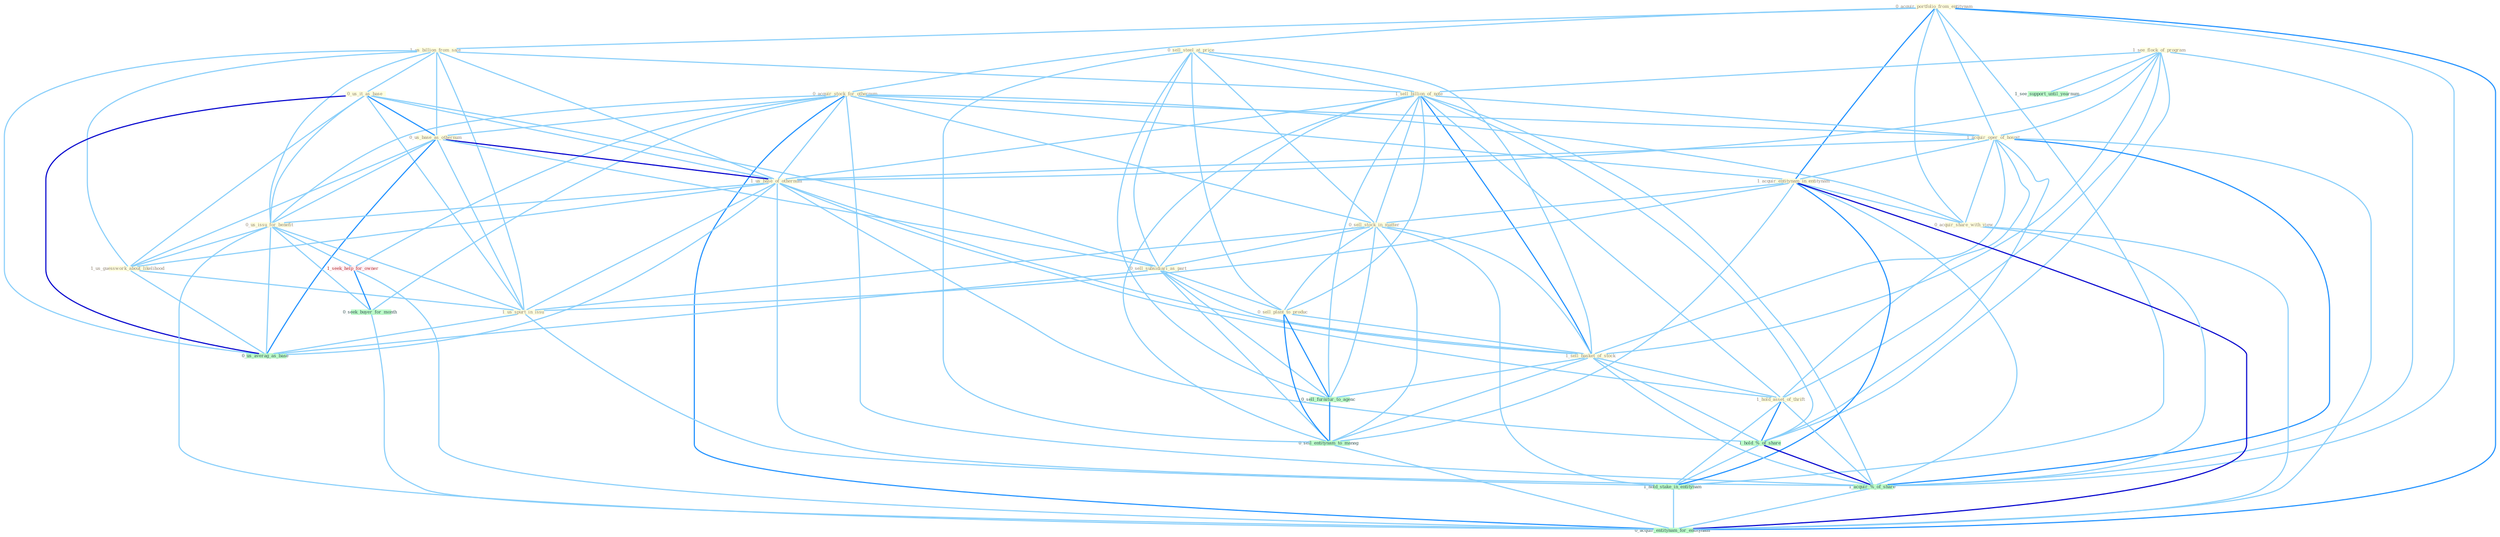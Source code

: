 Graph G{ 
    node
    [shape=polygon,style=filled,width=.5,height=.06,color="#BDFCC9",fixedsize=true,fontsize=4,
    fontcolor="#2f4f4f"];
    {node
    [color="#ffffe0", fontcolor="#8b7d6b"] "0_acquir_portfolio_from_entitynam " "1_us_billion_from_sale " "1_see_flock_of_program " "0_sell_steel_at_price " "1_sell_billion_of_note " "0_acquir_stock_for_othernum " "0_us_it_as_base " "0_us_base_as_othernum " "1_acquir_oper_of_hospit " "1_us_base_of_othernum " "1_acquir_entitynam_in_entitynam " "0_sell_stock_in_matter " "0_sell_subsidiari_as_part " "0_us_issu_for_benefit " "1_us_guesswork_about_likelihood " "0_sell_plant_to_produc " "1_sell_basket_of_stock " "1_hold_asset_of_thrift " "1_us_spurt_in_issu " "0_acquir_share_with_view "}
{node [color="#fff0f5", fontcolor="#b22222"] "1_seek_help_for_owner "}
edge [color="#B0E2FF"];

	"0_acquir_portfolio_from_entitynam " -- "1_us_billion_from_sale " [w="1", color="#87cefa" ];
	"0_acquir_portfolio_from_entitynam " -- "0_acquir_stock_for_othernum " [w="1", color="#87cefa" ];
	"0_acquir_portfolio_from_entitynam " -- "1_acquir_oper_of_hospit " [w="1", color="#87cefa" ];
	"0_acquir_portfolio_from_entitynam " -- "1_acquir_entitynam_in_entitynam " [w="2", color="#1e90ff" , len=0.8];
	"0_acquir_portfolio_from_entitynam " -- "0_acquir_share_with_view " [w="1", color="#87cefa" ];
	"0_acquir_portfolio_from_entitynam " -- "1_hold_stake_in_entitynam " [w="1", color="#87cefa" ];
	"0_acquir_portfolio_from_entitynam " -- "1_acquir_%_of_share " [w="1", color="#87cefa" ];
	"0_acquir_portfolio_from_entitynam " -- "0_acquir_entitynam_for_entitynam " [w="2", color="#1e90ff" , len=0.8];
	"1_us_billion_from_sale " -- "1_sell_billion_of_note " [w="1", color="#87cefa" ];
	"1_us_billion_from_sale " -- "0_us_it_as_base " [w="1", color="#87cefa" ];
	"1_us_billion_from_sale " -- "0_us_base_as_othernum " [w="1", color="#87cefa" ];
	"1_us_billion_from_sale " -- "1_us_base_of_othernum " [w="1", color="#87cefa" ];
	"1_us_billion_from_sale " -- "0_us_issu_for_benefit " [w="1", color="#87cefa" ];
	"1_us_billion_from_sale " -- "1_us_guesswork_about_likelihood " [w="1", color="#87cefa" ];
	"1_us_billion_from_sale " -- "1_us_spurt_in_issu " [w="1", color="#87cefa" ];
	"1_us_billion_from_sale " -- "0_us_averag_as_base " [w="1", color="#87cefa" ];
	"1_see_flock_of_program " -- "1_sell_billion_of_note " [w="1", color="#87cefa" ];
	"1_see_flock_of_program " -- "1_acquir_oper_of_hospit " [w="1", color="#87cefa" ];
	"1_see_flock_of_program " -- "1_us_base_of_othernum " [w="1", color="#87cefa" ];
	"1_see_flock_of_program " -- "1_sell_basket_of_stock " [w="1", color="#87cefa" ];
	"1_see_flock_of_program " -- "1_hold_asset_of_thrift " [w="1", color="#87cefa" ];
	"1_see_flock_of_program " -- "1_hold_%_of_share " [w="1", color="#87cefa" ];
	"1_see_flock_of_program " -- "1_acquir_%_of_share " [w="1", color="#87cefa" ];
	"1_see_flock_of_program " -- "1_see_support_until_yearnum " [w="1", color="#87cefa" ];
	"0_sell_steel_at_price " -- "1_sell_billion_of_note " [w="1", color="#87cefa" ];
	"0_sell_steel_at_price " -- "0_sell_stock_in_matter " [w="1", color="#87cefa" ];
	"0_sell_steel_at_price " -- "0_sell_subsidiari_as_part " [w="1", color="#87cefa" ];
	"0_sell_steel_at_price " -- "0_sell_plant_to_produc " [w="1", color="#87cefa" ];
	"0_sell_steel_at_price " -- "1_sell_basket_of_stock " [w="1", color="#87cefa" ];
	"0_sell_steel_at_price " -- "0_sell_furnitur_to_agenc " [w="1", color="#87cefa" ];
	"0_sell_steel_at_price " -- "0_sell_entitynam_to_manag " [w="1", color="#87cefa" ];
	"1_sell_billion_of_note " -- "1_acquir_oper_of_hospit " [w="1", color="#87cefa" ];
	"1_sell_billion_of_note " -- "1_us_base_of_othernum " [w="1", color="#87cefa" ];
	"1_sell_billion_of_note " -- "0_sell_stock_in_matter " [w="1", color="#87cefa" ];
	"1_sell_billion_of_note " -- "0_sell_subsidiari_as_part " [w="1", color="#87cefa" ];
	"1_sell_billion_of_note " -- "0_sell_plant_to_produc " [w="1", color="#87cefa" ];
	"1_sell_billion_of_note " -- "1_sell_basket_of_stock " [w="2", color="#1e90ff" , len=0.8];
	"1_sell_billion_of_note " -- "1_hold_asset_of_thrift " [w="1", color="#87cefa" ];
	"1_sell_billion_of_note " -- "1_hold_%_of_share " [w="1", color="#87cefa" ];
	"1_sell_billion_of_note " -- "1_acquir_%_of_share " [w="1", color="#87cefa" ];
	"1_sell_billion_of_note " -- "0_sell_furnitur_to_agenc " [w="1", color="#87cefa" ];
	"1_sell_billion_of_note " -- "0_sell_entitynam_to_manag " [w="1", color="#87cefa" ];
	"0_acquir_stock_for_othernum " -- "0_us_base_as_othernum " [w="1", color="#87cefa" ];
	"0_acquir_stock_for_othernum " -- "1_acquir_oper_of_hospit " [w="1", color="#87cefa" ];
	"0_acquir_stock_for_othernum " -- "1_us_base_of_othernum " [w="1", color="#87cefa" ];
	"0_acquir_stock_for_othernum " -- "1_acquir_entitynam_in_entitynam " [w="1", color="#87cefa" ];
	"0_acquir_stock_for_othernum " -- "0_sell_stock_in_matter " [w="1", color="#87cefa" ];
	"0_acquir_stock_for_othernum " -- "0_us_issu_for_benefit " [w="1", color="#87cefa" ];
	"0_acquir_stock_for_othernum " -- "0_acquir_share_with_view " [w="1", color="#87cefa" ];
	"0_acquir_stock_for_othernum " -- "1_seek_help_for_owner " [w="1", color="#87cefa" ];
	"0_acquir_stock_for_othernum " -- "0_seek_buyer_for_month " [w="1", color="#87cefa" ];
	"0_acquir_stock_for_othernum " -- "1_acquir_%_of_share " [w="1", color="#87cefa" ];
	"0_acquir_stock_for_othernum " -- "0_acquir_entitynam_for_entitynam " [w="2", color="#1e90ff" , len=0.8];
	"0_us_it_as_base " -- "0_us_base_as_othernum " [w="2", color="#1e90ff" , len=0.8];
	"0_us_it_as_base " -- "1_us_base_of_othernum " [w="1", color="#87cefa" ];
	"0_us_it_as_base " -- "0_sell_subsidiari_as_part " [w="1", color="#87cefa" ];
	"0_us_it_as_base " -- "0_us_issu_for_benefit " [w="1", color="#87cefa" ];
	"0_us_it_as_base " -- "1_us_guesswork_about_likelihood " [w="1", color="#87cefa" ];
	"0_us_it_as_base " -- "1_us_spurt_in_issu " [w="1", color="#87cefa" ];
	"0_us_it_as_base " -- "0_us_averag_as_base " [w="3", color="#0000cd" , len=0.6];
	"0_us_base_as_othernum " -- "1_us_base_of_othernum " [w="3", color="#0000cd" , len=0.6];
	"0_us_base_as_othernum " -- "0_sell_subsidiari_as_part " [w="1", color="#87cefa" ];
	"0_us_base_as_othernum " -- "0_us_issu_for_benefit " [w="1", color="#87cefa" ];
	"0_us_base_as_othernum " -- "1_us_guesswork_about_likelihood " [w="1", color="#87cefa" ];
	"0_us_base_as_othernum " -- "1_us_spurt_in_issu " [w="1", color="#87cefa" ];
	"0_us_base_as_othernum " -- "0_us_averag_as_base " [w="2", color="#1e90ff" , len=0.8];
	"1_acquir_oper_of_hospit " -- "1_us_base_of_othernum " [w="1", color="#87cefa" ];
	"1_acquir_oper_of_hospit " -- "1_acquir_entitynam_in_entitynam " [w="1", color="#87cefa" ];
	"1_acquir_oper_of_hospit " -- "1_sell_basket_of_stock " [w="1", color="#87cefa" ];
	"1_acquir_oper_of_hospit " -- "1_hold_asset_of_thrift " [w="1", color="#87cefa" ];
	"1_acquir_oper_of_hospit " -- "0_acquir_share_with_view " [w="1", color="#87cefa" ];
	"1_acquir_oper_of_hospit " -- "1_hold_%_of_share " [w="1", color="#87cefa" ];
	"1_acquir_oper_of_hospit " -- "1_acquir_%_of_share " [w="2", color="#1e90ff" , len=0.8];
	"1_acquir_oper_of_hospit " -- "0_acquir_entitynam_for_entitynam " [w="1", color="#87cefa" ];
	"1_us_base_of_othernum " -- "0_us_issu_for_benefit " [w="1", color="#87cefa" ];
	"1_us_base_of_othernum " -- "1_us_guesswork_about_likelihood " [w="1", color="#87cefa" ];
	"1_us_base_of_othernum " -- "1_sell_basket_of_stock " [w="1", color="#87cefa" ];
	"1_us_base_of_othernum " -- "1_hold_asset_of_thrift " [w="1", color="#87cefa" ];
	"1_us_base_of_othernum " -- "1_us_spurt_in_issu " [w="1", color="#87cefa" ];
	"1_us_base_of_othernum " -- "1_hold_%_of_share " [w="1", color="#87cefa" ];
	"1_us_base_of_othernum " -- "1_acquir_%_of_share " [w="1", color="#87cefa" ];
	"1_us_base_of_othernum " -- "0_us_averag_as_base " [w="1", color="#87cefa" ];
	"1_acquir_entitynam_in_entitynam " -- "0_sell_stock_in_matter " [w="1", color="#87cefa" ];
	"1_acquir_entitynam_in_entitynam " -- "1_us_spurt_in_issu " [w="1", color="#87cefa" ];
	"1_acquir_entitynam_in_entitynam " -- "0_acquir_share_with_view " [w="1", color="#87cefa" ];
	"1_acquir_entitynam_in_entitynam " -- "1_hold_stake_in_entitynam " [w="2", color="#1e90ff" , len=0.8];
	"1_acquir_entitynam_in_entitynam " -- "1_acquir_%_of_share " [w="1", color="#87cefa" ];
	"1_acquir_entitynam_in_entitynam " -- "0_sell_entitynam_to_manag " [w="1", color="#87cefa" ];
	"1_acquir_entitynam_in_entitynam " -- "0_acquir_entitynam_for_entitynam " [w="3", color="#0000cd" , len=0.6];
	"0_sell_stock_in_matter " -- "0_sell_subsidiari_as_part " [w="1", color="#87cefa" ];
	"0_sell_stock_in_matter " -- "0_sell_plant_to_produc " [w="1", color="#87cefa" ];
	"0_sell_stock_in_matter " -- "1_sell_basket_of_stock " [w="1", color="#87cefa" ];
	"0_sell_stock_in_matter " -- "1_us_spurt_in_issu " [w="1", color="#87cefa" ];
	"0_sell_stock_in_matter " -- "1_hold_stake_in_entitynam " [w="1", color="#87cefa" ];
	"0_sell_stock_in_matter " -- "0_sell_furnitur_to_agenc " [w="1", color="#87cefa" ];
	"0_sell_stock_in_matter " -- "0_sell_entitynam_to_manag " [w="1", color="#87cefa" ];
	"0_sell_subsidiari_as_part " -- "0_sell_plant_to_produc " [w="1", color="#87cefa" ];
	"0_sell_subsidiari_as_part " -- "1_sell_basket_of_stock " [w="1", color="#87cefa" ];
	"0_sell_subsidiari_as_part " -- "0_sell_furnitur_to_agenc " [w="1", color="#87cefa" ];
	"0_sell_subsidiari_as_part " -- "0_us_averag_as_base " [w="1", color="#87cefa" ];
	"0_sell_subsidiari_as_part " -- "0_sell_entitynam_to_manag " [w="1", color="#87cefa" ];
	"0_us_issu_for_benefit " -- "1_us_guesswork_about_likelihood " [w="1", color="#87cefa" ];
	"0_us_issu_for_benefit " -- "1_us_spurt_in_issu " [w="1", color="#87cefa" ];
	"0_us_issu_for_benefit " -- "1_seek_help_for_owner " [w="1", color="#87cefa" ];
	"0_us_issu_for_benefit " -- "0_seek_buyer_for_month " [w="1", color="#87cefa" ];
	"0_us_issu_for_benefit " -- "0_us_averag_as_base " [w="1", color="#87cefa" ];
	"0_us_issu_for_benefit " -- "0_acquir_entitynam_for_entitynam " [w="1", color="#87cefa" ];
	"1_us_guesswork_about_likelihood " -- "1_us_spurt_in_issu " [w="1", color="#87cefa" ];
	"1_us_guesswork_about_likelihood " -- "0_us_averag_as_base " [w="1", color="#87cefa" ];
	"0_sell_plant_to_produc " -- "1_sell_basket_of_stock " [w="1", color="#87cefa" ];
	"0_sell_plant_to_produc " -- "0_sell_furnitur_to_agenc " [w="2", color="#1e90ff" , len=0.8];
	"0_sell_plant_to_produc " -- "0_sell_entitynam_to_manag " [w="2", color="#1e90ff" , len=0.8];
	"1_sell_basket_of_stock " -- "1_hold_asset_of_thrift " [w="1", color="#87cefa" ];
	"1_sell_basket_of_stock " -- "1_hold_%_of_share " [w="1", color="#87cefa" ];
	"1_sell_basket_of_stock " -- "1_acquir_%_of_share " [w="1", color="#87cefa" ];
	"1_sell_basket_of_stock " -- "0_sell_furnitur_to_agenc " [w="1", color="#87cefa" ];
	"1_sell_basket_of_stock " -- "0_sell_entitynam_to_manag " [w="1", color="#87cefa" ];
	"1_hold_asset_of_thrift " -- "1_hold_%_of_share " [w="2", color="#1e90ff" , len=0.8];
	"1_hold_asset_of_thrift " -- "1_hold_stake_in_entitynam " [w="1", color="#87cefa" ];
	"1_hold_asset_of_thrift " -- "1_acquir_%_of_share " [w="1", color="#87cefa" ];
	"1_us_spurt_in_issu " -- "1_hold_stake_in_entitynam " [w="1", color="#87cefa" ];
	"1_us_spurt_in_issu " -- "0_us_averag_as_base " [w="1", color="#87cefa" ];
	"0_acquir_share_with_view " -- "1_acquir_%_of_share " [w="1", color="#87cefa" ];
	"0_acquir_share_with_view " -- "0_acquir_entitynam_for_entitynam " [w="1", color="#87cefa" ];
	"1_hold_%_of_share " -- "1_hold_stake_in_entitynam " [w="1", color="#87cefa" ];
	"1_hold_%_of_share " -- "1_acquir_%_of_share " [w="3", color="#0000cd" , len=0.6];
	"1_hold_stake_in_entitynam " -- "0_acquir_entitynam_for_entitynam " [w="1", color="#87cefa" ];
	"1_seek_help_for_owner " -- "0_seek_buyer_for_month " [w="2", color="#1e90ff" , len=0.8];
	"1_seek_help_for_owner " -- "0_acquir_entitynam_for_entitynam " [w="1", color="#87cefa" ];
	"0_seek_buyer_for_month " -- "0_acquir_entitynam_for_entitynam " [w="1", color="#87cefa" ];
	"1_acquir_%_of_share " -- "0_acquir_entitynam_for_entitynam " [w="1", color="#87cefa" ];
	"0_sell_furnitur_to_agenc " -- "0_sell_entitynam_to_manag " [w="2", color="#1e90ff" , len=0.8];
	"0_sell_entitynam_to_manag " -- "0_acquir_entitynam_for_entitynam " [w="1", color="#87cefa" ];
}